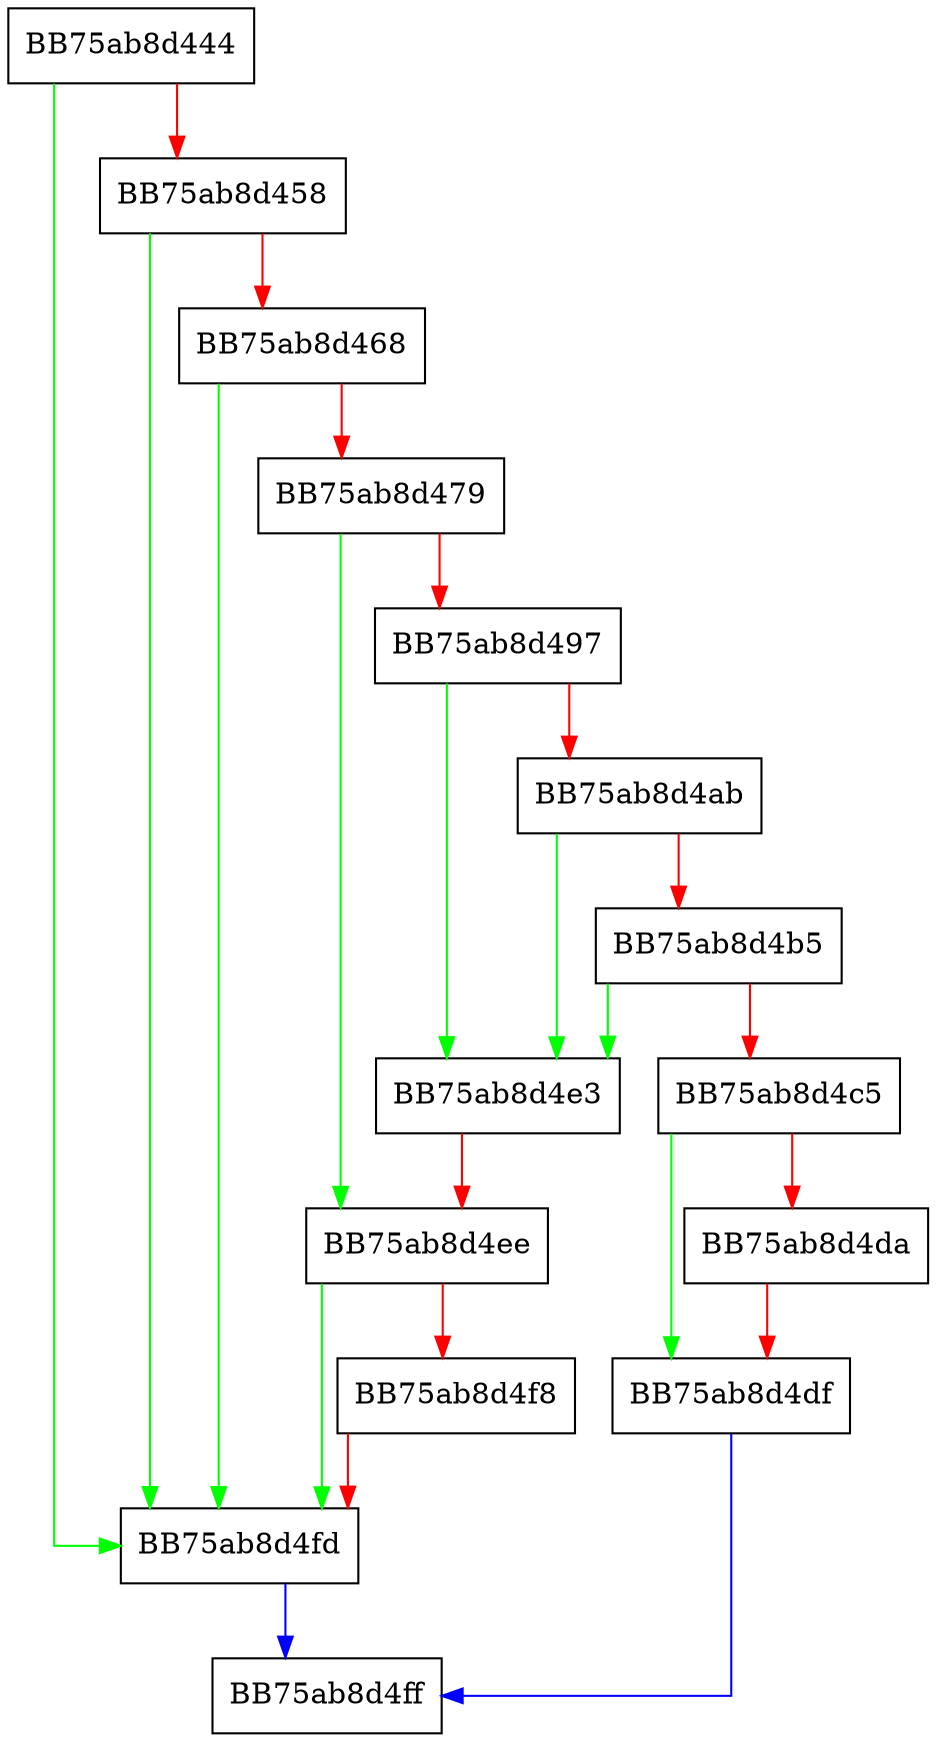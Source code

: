 digraph IsPathsFiltered {
  node [shape="box"];
  graph [splines=ortho];
  BB75ab8d444 -> BB75ab8d4fd [color="green"];
  BB75ab8d444 -> BB75ab8d458 [color="red"];
  BB75ab8d458 -> BB75ab8d4fd [color="green"];
  BB75ab8d458 -> BB75ab8d468 [color="red"];
  BB75ab8d468 -> BB75ab8d4fd [color="green"];
  BB75ab8d468 -> BB75ab8d479 [color="red"];
  BB75ab8d479 -> BB75ab8d4ee [color="green"];
  BB75ab8d479 -> BB75ab8d497 [color="red"];
  BB75ab8d497 -> BB75ab8d4e3 [color="green"];
  BB75ab8d497 -> BB75ab8d4ab [color="red"];
  BB75ab8d4ab -> BB75ab8d4e3 [color="green"];
  BB75ab8d4ab -> BB75ab8d4b5 [color="red"];
  BB75ab8d4b5 -> BB75ab8d4e3 [color="green"];
  BB75ab8d4b5 -> BB75ab8d4c5 [color="red"];
  BB75ab8d4c5 -> BB75ab8d4df [color="green"];
  BB75ab8d4c5 -> BB75ab8d4da [color="red"];
  BB75ab8d4da -> BB75ab8d4df [color="red"];
  BB75ab8d4df -> BB75ab8d4ff [color="blue"];
  BB75ab8d4e3 -> BB75ab8d4ee [color="red"];
  BB75ab8d4ee -> BB75ab8d4fd [color="green"];
  BB75ab8d4ee -> BB75ab8d4f8 [color="red"];
  BB75ab8d4f8 -> BB75ab8d4fd [color="red"];
  BB75ab8d4fd -> BB75ab8d4ff [color="blue"];
}